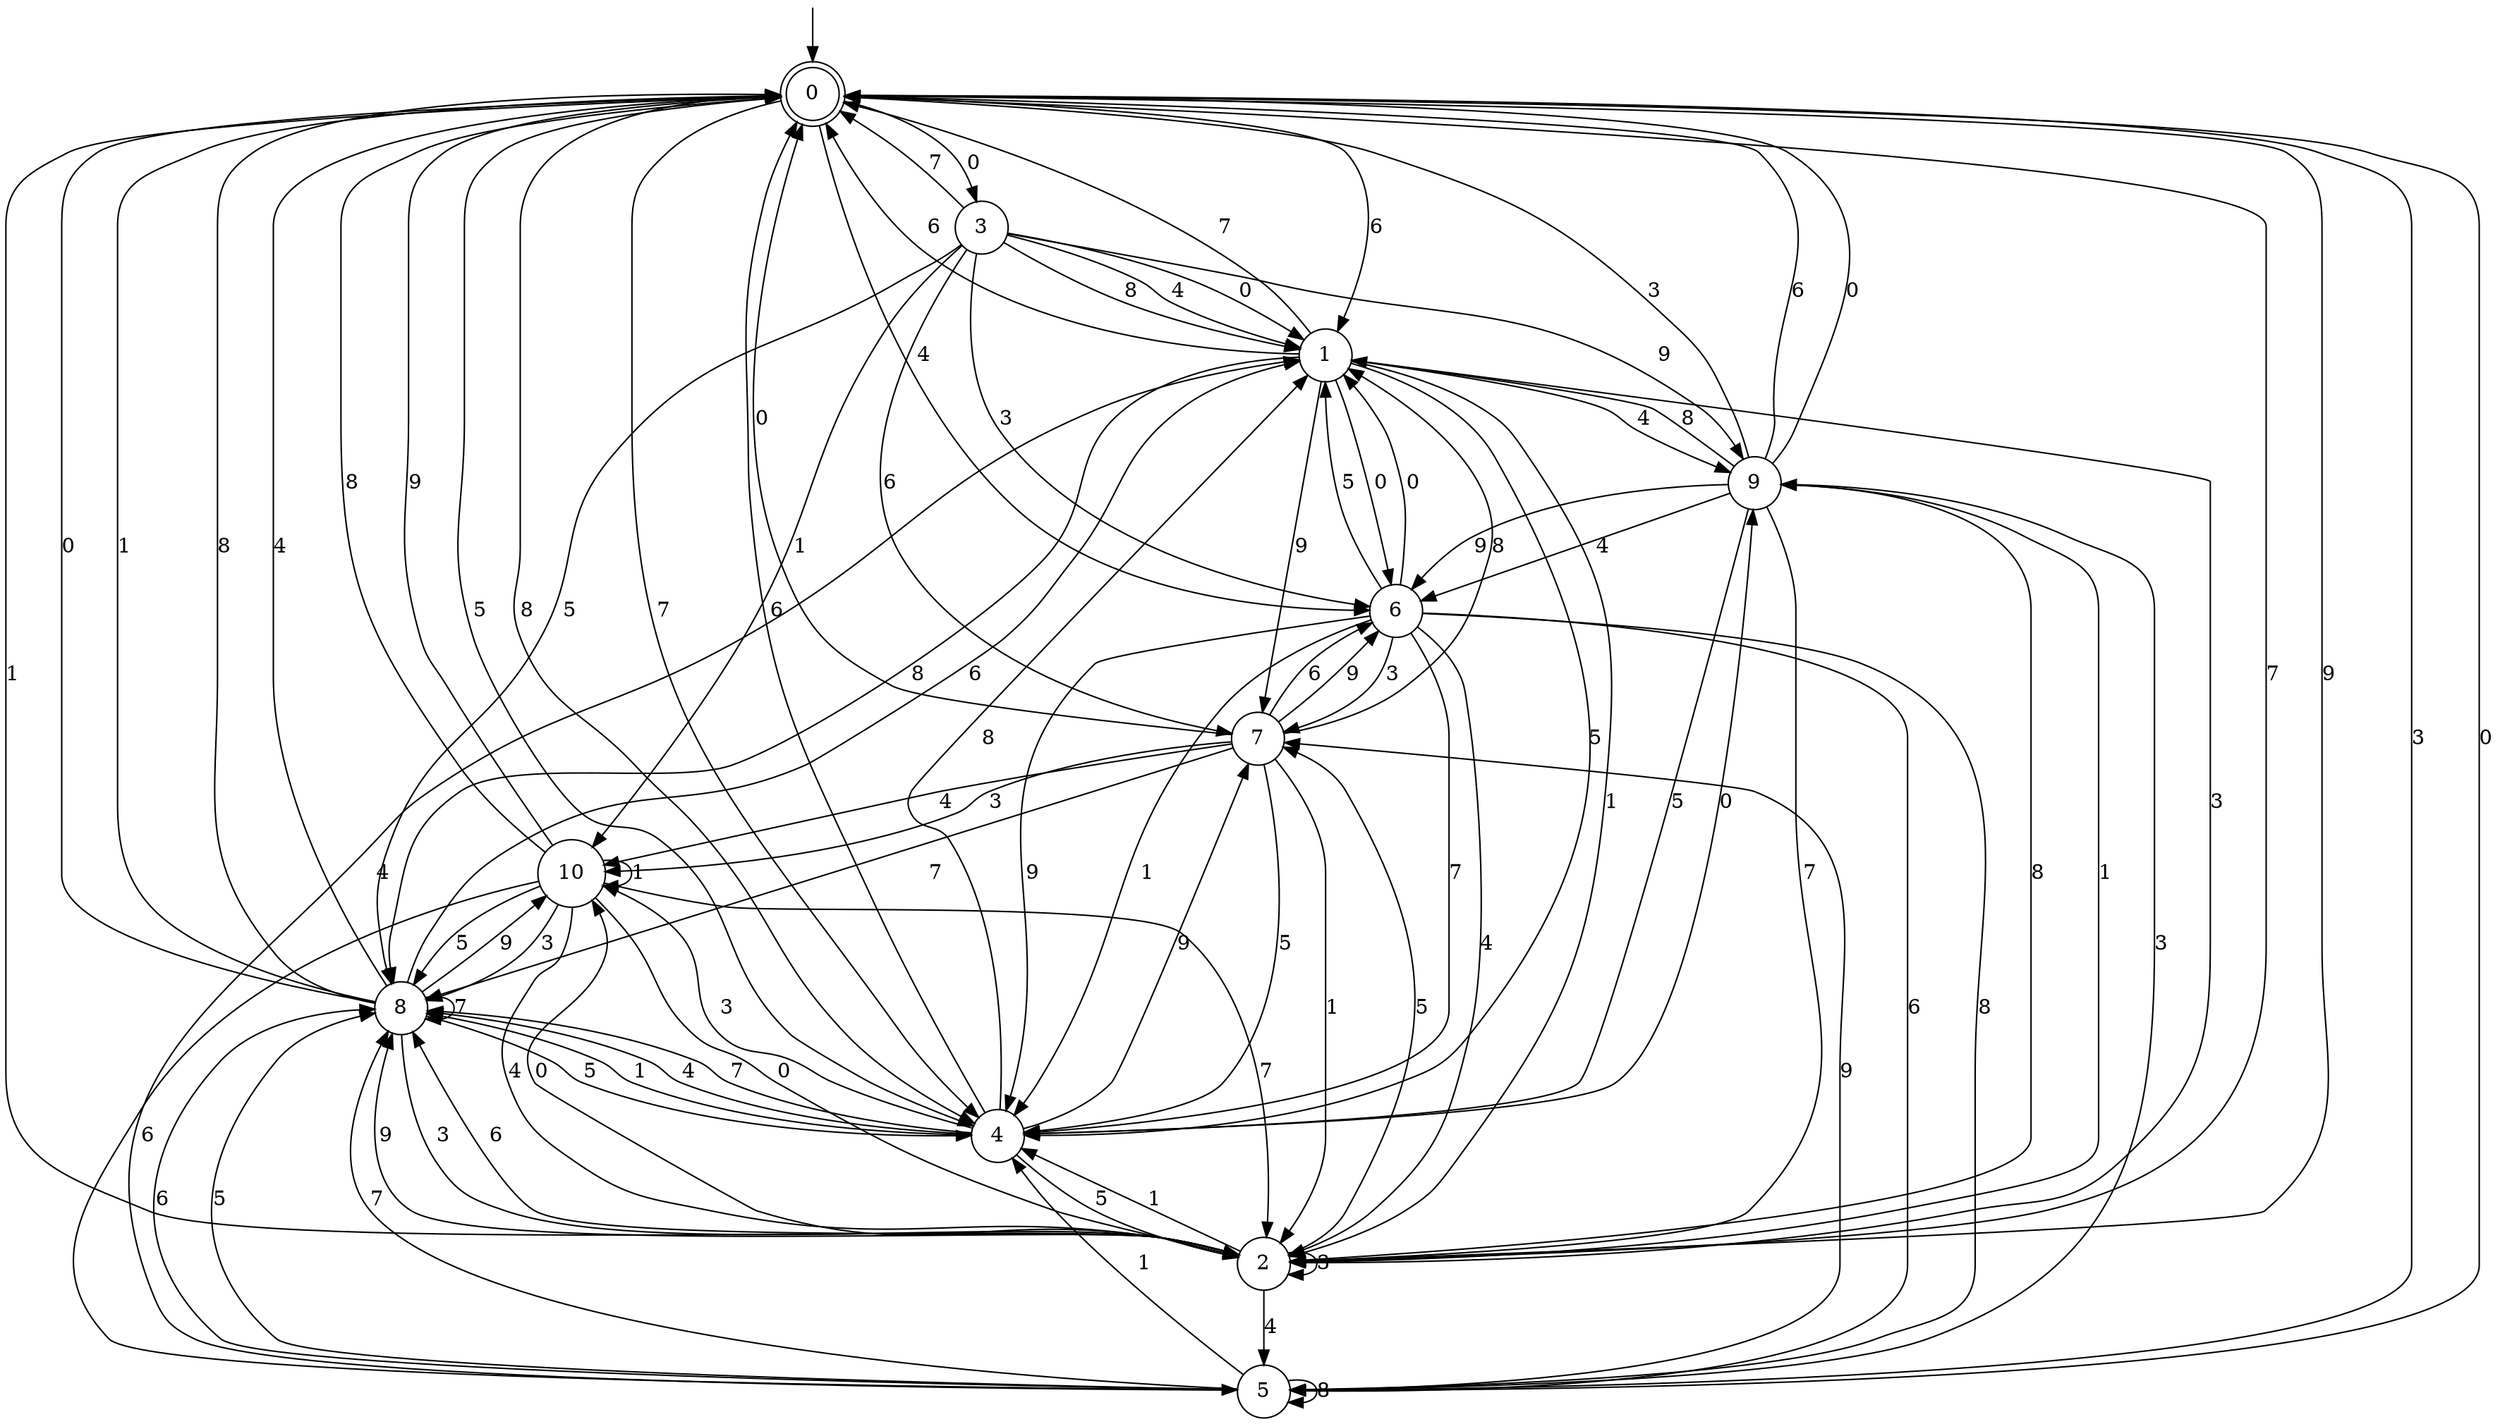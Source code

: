 digraph g {

	s0 [shape="doublecircle" label="0"];
	s1 [shape="circle" label="1"];
	s2 [shape="circle" label="2"];
	s3 [shape="circle" label="3"];
	s4 [shape="circle" label="4"];
	s5 [shape="circle" label="5"];
	s6 [shape="circle" label="6"];
	s7 [shape="circle" label="7"];
	s8 [shape="circle" label="8"];
	s9 [shape="circle" label="9"];
	s10 [shape="circle" label="10"];
	s0 -> s1 [label="6"];
	s0 -> s2 [label="9"];
	s0 -> s3 [label="0"];
	s0 -> s4 [label="5"];
	s0 -> s2 [label="1"];
	s0 -> s4 [label="8"];
	s0 -> s5 [label="3"];
	s0 -> s6 [label="4"];
	s0 -> s4 [label="7"];
	s1 -> s0 [label="6"];
	s1 -> s7 [label="9"];
	s1 -> s6 [label="0"];
	s1 -> s4 [label="5"];
	s1 -> s2 [label="1"];
	s1 -> s8 [label="8"];
	s1 -> s2 [label="3"];
	s1 -> s9 [label="4"];
	s1 -> s0 [label="7"];
	s2 -> s8 [label="6"];
	s2 -> s8 [label="9"];
	s2 -> s10 [label="0"];
	s2 -> s7 [label="5"];
	s2 -> s4 [label="1"];
	s2 -> s9 [label="8"];
	s2 -> s2 [label="3"];
	s2 -> s5 [label="4"];
	s2 -> s0 [label="7"];
	s3 -> s7 [label="6"];
	s3 -> s9 [label="9"];
	s3 -> s1 [label="0"];
	s3 -> s8 [label="5"];
	s3 -> s10 [label="1"];
	s3 -> s1 [label="8"];
	s3 -> s6 [label="3"];
	s3 -> s1 [label="4"];
	s3 -> s0 [label="7"];
	s4 -> s0 [label="6"];
	s4 -> s7 [label="9"];
	s4 -> s9 [label="0"];
	s4 -> s2 [label="5"];
	s4 -> s8 [label="1"];
	s4 -> s1 [label="8"];
	s4 -> s10 [label="3"];
	s4 -> s8 [label="4"];
	s4 -> s8 [label="7"];
	s5 -> s8 [label="6"];
	s5 -> s7 [label="9"];
	s5 -> s0 [label="0"];
	s5 -> s8 [label="5"];
	s5 -> s4 [label="1"];
	s5 -> s5 [label="8"];
	s5 -> s9 [label="3"];
	s5 -> s1 [label="4"];
	s5 -> s8 [label="7"];
	s6 -> s5 [label="6"];
	s6 -> s4 [label="9"];
	s6 -> s1 [label="0"];
	s6 -> s1 [label="5"];
	s6 -> s4 [label="1"];
	s6 -> s5 [label="8"];
	s6 -> s7 [label="3"];
	s6 -> s2 [label="4"];
	s6 -> s4 [label="7"];
	s7 -> s6 [label="6"];
	s7 -> s6 [label="9"];
	s7 -> s0 [label="0"];
	s7 -> s4 [label="5"];
	s7 -> s2 [label="1"];
	s7 -> s1 [label="8"];
	s7 -> s10 [label="3"];
	s7 -> s10 [label="4"];
	s7 -> s8 [label="7"];
	s8 -> s1 [label="6"];
	s8 -> s10 [label="9"];
	s8 -> s0 [label="0"];
	s8 -> s4 [label="5"];
	s8 -> s0 [label="1"];
	s8 -> s0 [label="8"];
	s8 -> s2 [label="3"];
	s8 -> s0 [label="4"];
	s8 -> s8 [label="7"];
	s9 -> s0 [label="6"];
	s9 -> s6 [label="9"];
	s9 -> s0 [label="0"];
	s9 -> s4 [label="5"];
	s9 -> s2 [label="1"];
	s9 -> s1 [label="8"];
	s9 -> s0 [label="3"];
	s9 -> s6 [label="4"];
	s9 -> s2 [label="7"];
	s10 -> s5 [label="6"];
	s10 -> s0 [label="9"];
	s10 -> s2 [label="0"];
	s10 -> s8 [label="5"];
	s10 -> s10 [label="1"];
	s10 -> s0 [label="8"];
	s10 -> s8 [label="3"];
	s10 -> s2 [label="4"];
	s10 -> s2 [label="7"];

__start0 [label="" shape="none" width="0" height="0"];
__start0 -> s0;

}
